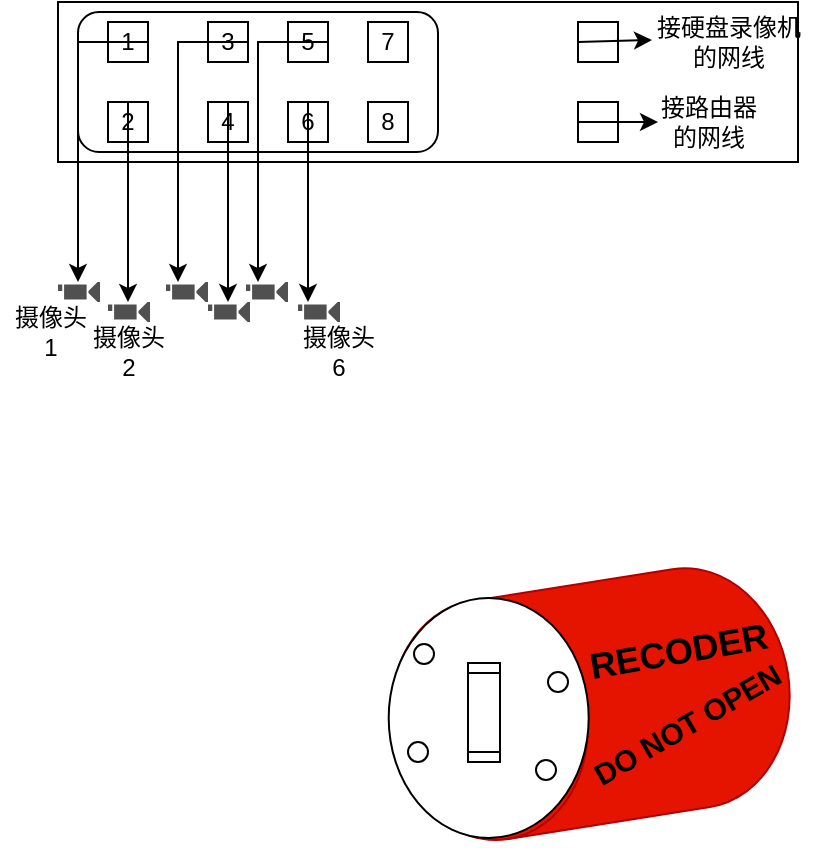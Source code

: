 <mxfile version="17.2.4" type="github">
  <diagram id="pa_ujLRfAeGE49qHzYsj" name="Page-1">
    <mxGraphModel dx="658" dy="744" grid="1" gridSize="10" guides="1" tooltips="1" connect="1" arrows="1" fold="1" page="1" pageScale="1" pageWidth="827" pageHeight="1169" math="0" shadow="0">
      <root>
        <mxCell id="0" />
        <mxCell id="1" parent="0" />
        <mxCell id="dxV5G8bnFSJIvy8jJrCQ-1" value="" style="rounded=0;whiteSpace=wrap;html=1;" parent="1" vertex="1">
          <mxGeometry x="90" y="120" width="370" height="80" as="geometry" />
        </mxCell>
        <mxCell id="dxV5G8bnFSJIvy8jJrCQ-18" value="" style="rounded=0;whiteSpace=wrap;html=1;" parent="1" vertex="1">
          <mxGeometry x="350" y="170" width="20" height="20" as="geometry" />
        </mxCell>
        <mxCell id="dxV5G8bnFSJIvy8jJrCQ-19" value="" style="rounded=0;whiteSpace=wrap;html=1;" parent="1" vertex="1">
          <mxGeometry x="350" y="130" width="20" height="20" as="geometry" />
        </mxCell>
        <mxCell id="dxV5G8bnFSJIvy8jJrCQ-20" value="接硬盘录像机&lt;br&gt;的网线" style="text;html=1;align=center;verticalAlign=middle;resizable=0;points=[];autosize=1;strokeColor=none;fillColor=none;" parent="1" vertex="1">
          <mxGeometry x="380" y="125" width="90" height="30" as="geometry" />
        </mxCell>
        <mxCell id="dxV5G8bnFSJIvy8jJrCQ-21" value="接路由器&lt;br&gt;的网线" style="text;html=1;align=center;verticalAlign=middle;resizable=0;points=[];autosize=1;strokeColor=none;fillColor=none;" parent="1" vertex="1">
          <mxGeometry x="385" y="165" width="60" height="30" as="geometry" />
        </mxCell>
        <mxCell id="dxV5G8bnFSJIvy8jJrCQ-22" value="" style="endArrow=classic;html=1;rounded=0;exitX=0;exitY=0.5;exitDx=0;exitDy=0;" parent="1" source="dxV5G8bnFSJIvy8jJrCQ-18" edge="1">
          <mxGeometry width="50" height="50" relative="1" as="geometry">
            <mxPoint x="410" y="390" as="sourcePoint" />
            <mxPoint x="390" y="180" as="targetPoint" />
          </mxGeometry>
        </mxCell>
        <mxCell id="dxV5G8bnFSJIvy8jJrCQ-23" value="" style="endArrow=classic;html=1;rounded=0;exitX=0;exitY=0.5;exitDx=0;exitDy=0;" parent="1" source="dxV5G8bnFSJIvy8jJrCQ-19" edge="1">
          <mxGeometry width="50" height="50" relative="1" as="geometry">
            <mxPoint x="377.99" y="138.99" as="sourcePoint" />
            <mxPoint x="387" y="139" as="targetPoint" />
          </mxGeometry>
        </mxCell>
        <mxCell id="dxV5G8bnFSJIvy8jJrCQ-24" value="" style="rounded=1;whiteSpace=wrap;html=1;" parent="1" vertex="1">
          <mxGeometry x="100" y="125" width="180" height="70" as="geometry" />
        </mxCell>
        <mxCell id="dxV5G8bnFSJIvy8jJrCQ-25" value="1" style="rounded=0;whiteSpace=wrap;html=1;" parent="1" vertex="1">
          <mxGeometry x="115" y="130" width="20" height="20" as="geometry" />
        </mxCell>
        <mxCell id="dxV5G8bnFSJIvy8jJrCQ-26" value="2" style="rounded=0;whiteSpace=wrap;html=1;" parent="1" vertex="1">
          <mxGeometry x="115" y="170" width="20" height="20" as="geometry" />
        </mxCell>
        <mxCell id="dxV5G8bnFSJIvy8jJrCQ-27" value="4" style="rounded=0;whiteSpace=wrap;html=1;" parent="1" vertex="1">
          <mxGeometry x="165" y="170" width="20" height="20" as="geometry" />
        </mxCell>
        <mxCell id="dxV5G8bnFSJIvy8jJrCQ-28" value="6" style="rounded=0;whiteSpace=wrap;html=1;" parent="1" vertex="1">
          <mxGeometry x="205" y="170" width="20" height="20" as="geometry" />
        </mxCell>
        <mxCell id="dxV5G8bnFSJIvy8jJrCQ-29" value="8" style="rounded=0;whiteSpace=wrap;html=1;" parent="1" vertex="1">
          <mxGeometry x="245" y="170" width="20" height="20" as="geometry" />
        </mxCell>
        <mxCell id="dxV5G8bnFSJIvy8jJrCQ-30" value="5" style="rounded=0;whiteSpace=wrap;html=1;" parent="1" vertex="1">
          <mxGeometry x="205" y="130" width="20" height="20" as="geometry" />
        </mxCell>
        <mxCell id="dxV5G8bnFSJIvy8jJrCQ-31" value="7" style="rounded=0;whiteSpace=wrap;html=1;" parent="1" vertex="1">
          <mxGeometry x="245" y="130" width="20" height="20" as="geometry" />
        </mxCell>
        <mxCell id="dxV5G8bnFSJIvy8jJrCQ-32" value="3" style="rounded=0;whiteSpace=wrap;html=1;" parent="1" vertex="1">
          <mxGeometry x="165" y="130" width="20" height="20" as="geometry" />
        </mxCell>
        <mxCell id="dxV5G8bnFSJIvy8jJrCQ-33" value="" style="endArrow=classic;html=1;rounded=0;exitX=1;exitY=0.5;exitDx=0;exitDy=0;" parent="1" source="dxV5G8bnFSJIvy8jJrCQ-25" edge="1">
          <mxGeometry width="50" height="50" relative="1" as="geometry">
            <mxPoint x="90" y="270" as="sourcePoint" />
            <mxPoint x="100" y="260" as="targetPoint" />
            <Array as="points">
              <mxPoint x="100" y="140" />
            </Array>
          </mxGeometry>
        </mxCell>
        <mxCell id="dxV5G8bnFSJIvy8jJrCQ-34" value="" style="endArrow=classic;html=1;rounded=0;exitX=0.5;exitY=0;exitDx=0;exitDy=0;" parent="1" source="dxV5G8bnFSJIvy8jJrCQ-26" edge="1">
          <mxGeometry width="50" height="50" relative="1" as="geometry">
            <mxPoint x="170" y="360" as="sourcePoint" />
            <mxPoint x="125" y="270" as="targetPoint" />
          </mxGeometry>
        </mxCell>
        <mxCell id="dxV5G8bnFSJIvy8jJrCQ-35" value="" style="endArrow=classic;html=1;rounded=0;exitX=1;exitY=0.5;exitDx=0;exitDy=0;" parent="1" edge="1">
          <mxGeometry width="50" height="50" relative="1" as="geometry">
            <mxPoint x="185" y="140" as="sourcePoint" />
            <mxPoint x="150" y="260" as="targetPoint" />
            <Array as="points">
              <mxPoint x="150" y="140" />
            </Array>
          </mxGeometry>
        </mxCell>
        <mxCell id="dxV5G8bnFSJIvy8jJrCQ-36" value="" style="endArrow=classic;html=1;rounded=0;exitX=0.5;exitY=0;exitDx=0;exitDy=0;" parent="1" edge="1">
          <mxGeometry width="50" height="50" relative="1" as="geometry">
            <mxPoint x="175" y="170" as="sourcePoint" />
            <mxPoint x="175" y="270" as="targetPoint" />
          </mxGeometry>
        </mxCell>
        <mxCell id="dxV5G8bnFSJIvy8jJrCQ-37" value="" style="endArrow=classic;html=1;rounded=0;exitX=1;exitY=0.5;exitDx=0;exitDy=0;" parent="1" edge="1">
          <mxGeometry width="50" height="50" relative="1" as="geometry">
            <mxPoint x="225" y="140" as="sourcePoint" />
            <mxPoint x="190" y="260" as="targetPoint" />
            <Array as="points">
              <mxPoint x="190" y="140" />
            </Array>
          </mxGeometry>
        </mxCell>
        <mxCell id="dxV5G8bnFSJIvy8jJrCQ-38" value="" style="endArrow=classic;html=1;rounded=0;exitX=0.5;exitY=0;exitDx=0;exitDy=0;" parent="1" edge="1">
          <mxGeometry width="50" height="50" relative="1" as="geometry">
            <mxPoint x="215" y="170" as="sourcePoint" />
            <mxPoint x="215" y="270" as="targetPoint" />
          </mxGeometry>
        </mxCell>
        <mxCell id="dxV5G8bnFSJIvy8jJrCQ-40" value="" style="sketch=0;pointerEvents=1;shadow=0;dashed=0;html=1;strokeColor=none;fillColor=#505050;labelPosition=center;verticalLabelPosition=bottom;verticalAlign=top;outlineConnect=0;align=center;shape=mxgraph.office.devices.video_camera;" parent="1" vertex="1">
          <mxGeometry x="90" y="260" width="21" height="10" as="geometry" />
        </mxCell>
        <mxCell id="dxV5G8bnFSJIvy8jJrCQ-42" value="" style="sketch=0;pointerEvents=1;shadow=0;dashed=0;html=1;strokeColor=none;fillColor=#505050;labelPosition=center;verticalLabelPosition=bottom;verticalAlign=top;outlineConnect=0;align=center;shape=mxgraph.office.devices.video_camera;" parent="1" vertex="1">
          <mxGeometry x="115" y="270" width="21" height="10" as="geometry" />
        </mxCell>
        <mxCell id="dxV5G8bnFSJIvy8jJrCQ-43" value="" style="sketch=0;pointerEvents=1;shadow=0;dashed=0;html=1;strokeColor=none;fillColor=#505050;labelPosition=center;verticalLabelPosition=bottom;verticalAlign=top;outlineConnect=0;align=center;shape=mxgraph.office.devices.video_camera;" parent="1" vertex="1">
          <mxGeometry x="144" y="260" width="21" height="10" as="geometry" />
        </mxCell>
        <mxCell id="dxV5G8bnFSJIvy8jJrCQ-44" value="" style="sketch=0;pointerEvents=1;shadow=0;dashed=0;html=1;strokeColor=none;fillColor=#505050;labelPosition=center;verticalLabelPosition=bottom;verticalAlign=top;outlineConnect=0;align=center;shape=mxgraph.office.devices.video_camera;" parent="1" vertex="1">
          <mxGeometry x="165" y="270" width="21" height="10" as="geometry" />
        </mxCell>
        <mxCell id="dxV5G8bnFSJIvy8jJrCQ-45" value="" style="sketch=0;pointerEvents=1;shadow=0;dashed=0;html=1;strokeColor=none;fillColor=#505050;labelPosition=center;verticalLabelPosition=bottom;verticalAlign=top;outlineConnect=0;align=center;shape=mxgraph.office.devices.video_camera;" parent="1" vertex="1">
          <mxGeometry x="184" y="260" width="21" height="10" as="geometry" />
        </mxCell>
        <mxCell id="dxV5G8bnFSJIvy8jJrCQ-46" value="" style="sketch=0;pointerEvents=1;shadow=0;dashed=0;html=1;strokeColor=none;fillColor=#505050;labelPosition=center;verticalLabelPosition=bottom;verticalAlign=top;outlineConnect=0;align=center;shape=mxgraph.office.devices.video_camera;" parent="1" vertex="1">
          <mxGeometry x="210" y="270" width="21" height="10" as="geometry" />
        </mxCell>
        <mxCell id="dxV5G8bnFSJIvy8jJrCQ-47" value="摄像头&lt;br&gt;1" style="text;html=1;align=center;verticalAlign=middle;resizable=0;points=[];autosize=1;strokeColor=none;fillColor=none;" parent="1" vertex="1">
          <mxGeometry x="61" y="270" width="50" height="30" as="geometry" />
        </mxCell>
        <mxCell id="dxV5G8bnFSJIvy8jJrCQ-48" value="摄像头&lt;br&gt;2" style="text;html=1;align=center;verticalAlign=middle;resizable=0;points=[];autosize=1;strokeColor=none;fillColor=none;" parent="1" vertex="1">
          <mxGeometry x="100" y="280" width="50" height="30" as="geometry" />
        </mxCell>
        <mxCell id="dxV5G8bnFSJIvy8jJrCQ-49" value="摄像头&lt;br&gt;6" style="text;html=1;align=center;verticalAlign=middle;resizable=0;points=[];autosize=1;strokeColor=none;fillColor=none;" parent="1" vertex="1">
          <mxGeometry x="205" y="280" width="50" height="30" as="geometry" />
        </mxCell>
        <mxCell id="UuF3qGw2lz_A0PtlyDSY-1" value="" style="shape=cylinder3;whiteSpace=wrap;html=1;boundedLbl=1;backgroundOutline=1;size=48.92;rotation=-99;fillColor=#e51400;fontColor=#ffffff;strokeColor=#B20000;" vertex="1" parent="1">
          <mxGeometry x="295.98" y="371.03" width="120.35" height="200" as="geometry" />
        </mxCell>
        <mxCell id="UuF3qGw2lz_A0PtlyDSY-9" value="" style="ellipse;whiteSpace=wrap;html=1;rotation=90;" vertex="1" parent="1">
          <mxGeometry x="245.35" y="428" width="120" height="100" as="geometry" />
        </mxCell>
        <mxCell id="UuF3qGw2lz_A0PtlyDSY-10" value="" style="ellipse;whiteSpace=wrap;html=1;aspect=fixed;" vertex="1" parent="1">
          <mxGeometry x="265" y="490" width="10" height="10" as="geometry" />
        </mxCell>
        <mxCell id="UuF3qGw2lz_A0PtlyDSY-11" value="" style="ellipse;whiteSpace=wrap;html=1;aspect=fixed;" vertex="1" parent="1">
          <mxGeometry x="268" y="441" width="10" height="10" as="geometry" />
        </mxCell>
        <mxCell id="UuF3qGw2lz_A0PtlyDSY-12" value="" style="ellipse;whiteSpace=wrap;html=1;aspect=fixed;" vertex="1" parent="1">
          <mxGeometry x="335" y="455" width="10" height="10" as="geometry" />
        </mxCell>
        <mxCell id="UuF3qGw2lz_A0PtlyDSY-13" value="" style="ellipse;whiteSpace=wrap;html=1;aspect=fixed;" vertex="1" parent="1">
          <mxGeometry x="329" y="499" width="10" height="10" as="geometry" />
        </mxCell>
        <mxCell id="UuF3qGw2lz_A0PtlyDSY-7" value="" style="shape=process;whiteSpace=wrap;html=1;backgroundOutline=1;rotation=-90;" vertex="1" parent="1">
          <mxGeometry x="278.25" y="467.25" width="49.5" height="16" as="geometry" />
        </mxCell>
        <mxCell id="UuF3qGw2lz_A0PtlyDSY-14" value="&lt;b&gt;&lt;font style=&quot;font-size: 18px&quot;&gt;RECODER&lt;/font&gt;&lt;/b&gt;" style="text;html=1;align=center;verticalAlign=middle;resizable=0;points=[];autosize=1;strokeColor=none;fillColor=none;rotation=-10;" vertex="1" parent="1">
          <mxGeometry x="345" y="435" width="110" height="20" as="geometry" />
        </mxCell>
        <mxCell id="UuF3qGw2lz_A0PtlyDSY-15" value="&lt;font style=&quot;font-size: 15px&quot; color=&quot;#000000&quot;&gt;&lt;b&gt;DO NOT OPEN&lt;/b&gt;&lt;/font&gt;" style="text;html=1;align=center;verticalAlign=middle;resizable=0;points=[];autosize=1;strokeColor=none;fillColor=none;fontSize=18;fontColor=#FFFFFF;rotation=-30;" vertex="1" parent="1">
          <mxGeometry x="344" y="466" width="120" height="30" as="geometry" />
        </mxCell>
      </root>
    </mxGraphModel>
  </diagram>
</mxfile>
